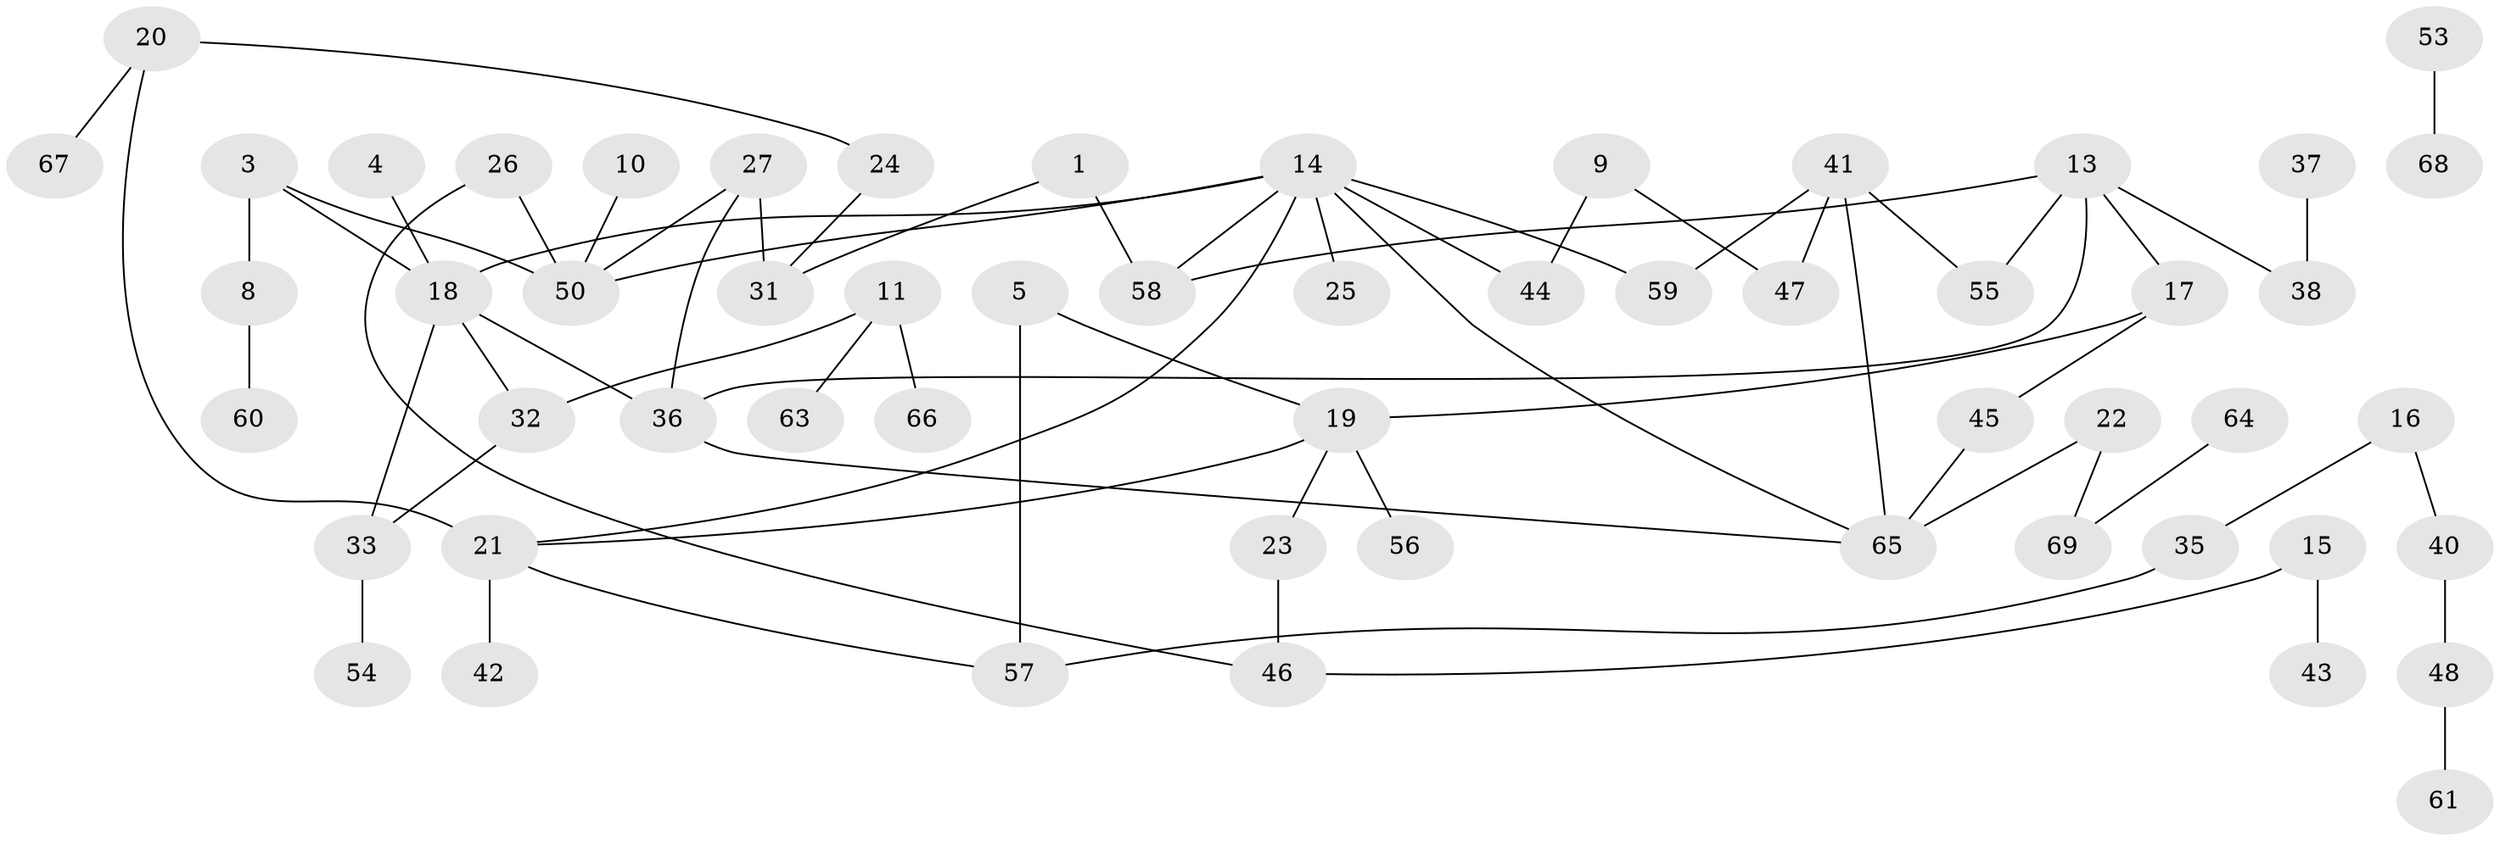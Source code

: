 // original degree distribution, {3: 0.20408163265306123, 1: 0.2755102040816326, 2: 0.30612244897959184, 0: 0.10204081632653061, 5: 0.05102040816326531, 4: 0.05102040816326531, 8: 0.01020408163265306}
// Generated by graph-tools (version 1.1) at 2025/48/03/04/25 22:48:17]
// undirected, 56 vertices, 68 edges
graph export_dot {
  node [color=gray90,style=filled];
  1;
  3;
  4;
  5;
  8;
  9;
  10;
  11;
  13;
  14;
  15;
  16;
  17;
  18;
  19;
  20;
  21;
  22;
  23;
  24;
  25;
  26;
  27;
  31;
  32;
  33;
  35;
  36;
  37;
  38;
  40;
  41;
  42;
  43;
  44;
  45;
  46;
  47;
  48;
  50;
  53;
  54;
  55;
  56;
  57;
  58;
  59;
  60;
  61;
  63;
  64;
  65;
  66;
  67;
  68;
  69;
  1 -- 31 [weight=1.0];
  1 -- 58 [weight=1.0];
  3 -- 8 [weight=1.0];
  3 -- 18 [weight=1.0];
  3 -- 50 [weight=1.0];
  4 -- 18 [weight=1.0];
  5 -- 19 [weight=1.0];
  5 -- 57 [weight=1.0];
  8 -- 60 [weight=1.0];
  9 -- 44 [weight=1.0];
  9 -- 47 [weight=1.0];
  10 -- 50 [weight=1.0];
  11 -- 32 [weight=1.0];
  11 -- 63 [weight=1.0];
  11 -- 66 [weight=1.0];
  13 -- 17 [weight=1.0];
  13 -- 36 [weight=1.0];
  13 -- 38 [weight=1.0];
  13 -- 55 [weight=1.0];
  13 -- 58 [weight=1.0];
  14 -- 18 [weight=2.0];
  14 -- 21 [weight=1.0];
  14 -- 25 [weight=2.0];
  14 -- 44 [weight=1.0];
  14 -- 50 [weight=1.0];
  14 -- 58 [weight=1.0];
  14 -- 59 [weight=1.0];
  14 -- 65 [weight=1.0];
  15 -- 43 [weight=1.0];
  15 -- 46 [weight=1.0];
  16 -- 35 [weight=1.0];
  16 -- 40 [weight=1.0];
  17 -- 19 [weight=1.0];
  17 -- 45 [weight=1.0];
  18 -- 32 [weight=1.0];
  18 -- 33 [weight=1.0];
  18 -- 36 [weight=1.0];
  19 -- 21 [weight=1.0];
  19 -- 23 [weight=1.0];
  19 -- 56 [weight=1.0];
  20 -- 21 [weight=1.0];
  20 -- 24 [weight=1.0];
  20 -- 67 [weight=1.0];
  21 -- 42 [weight=1.0];
  21 -- 57 [weight=1.0];
  22 -- 65 [weight=1.0];
  22 -- 69 [weight=1.0];
  23 -- 46 [weight=1.0];
  24 -- 31 [weight=1.0];
  26 -- 46 [weight=1.0];
  26 -- 50 [weight=1.0];
  27 -- 31 [weight=1.0];
  27 -- 36 [weight=1.0];
  27 -- 50 [weight=1.0];
  32 -- 33 [weight=1.0];
  33 -- 54 [weight=1.0];
  35 -- 57 [weight=1.0];
  36 -- 65 [weight=1.0];
  37 -- 38 [weight=1.0];
  40 -- 48 [weight=1.0];
  41 -- 47 [weight=1.0];
  41 -- 55 [weight=1.0];
  41 -- 59 [weight=1.0];
  41 -- 65 [weight=1.0];
  45 -- 65 [weight=1.0];
  48 -- 61 [weight=1.0];
  53 -- 68 [weight=1.0];
  64 -- 69 [weight=1.0];
}
